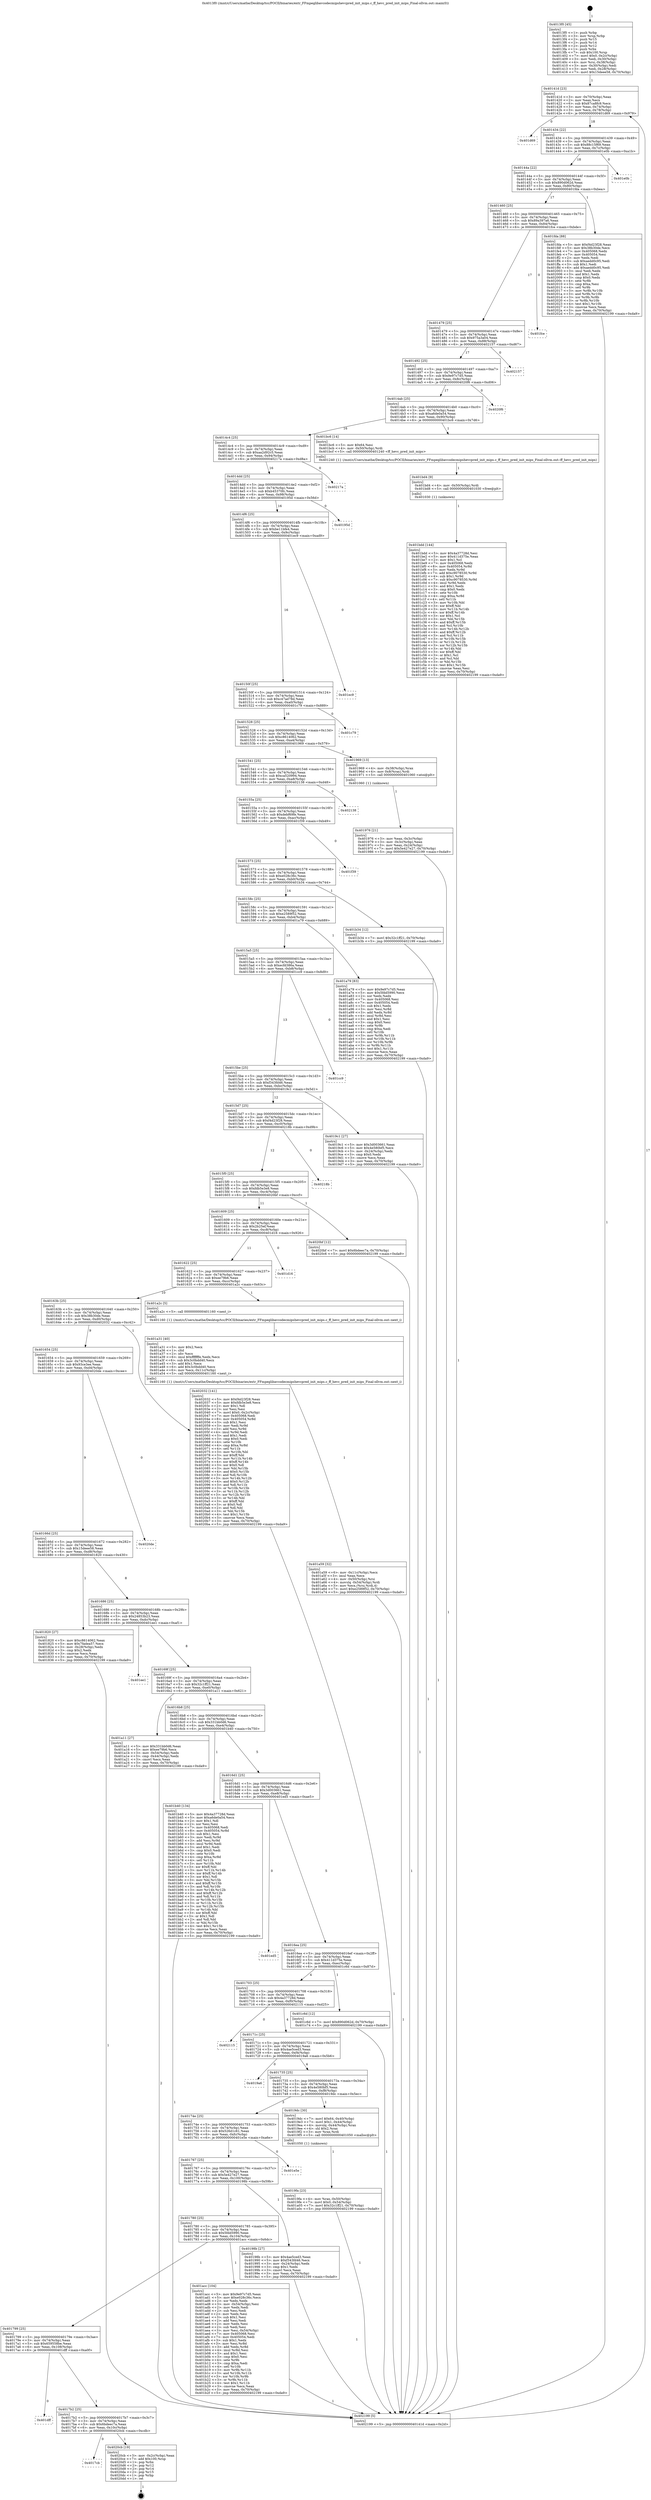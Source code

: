 digraph "0x4013f0" {
  label = "0x4013f0 (/mnt/c/Users/mathe/Desktop/tcc/POCII/binaries/extr_FFmpeglibavcodecmipshevcpred_init_mips.c_ff_hevc_pred_init_mips_Final-ollvm.out::main(0))"
  labelloc = "t"
  node[shape=record]

  Entry [label="",width=0.3,height=0.3,shape=circle,fillcolor=black,style=filled]
  "0x40141d" [label="{
     0x40141d [23]\l
     | [instrs]\l
     &nbsp;&nbsp;0x40141d \<+3\>: mov -0x70(%rbp),%eax\l
     &nbsp;&nbsp;0x401420 \<+2\>: mov %eax,%ecx\l
     &nbsp;&nbsp;0x401422 \<+6\>: sub $0x87ca8fc9,%ecx\l
     &nbsp;&nbsp;0x401428 \<+3\>: mov %eax,-0x74(%rbp)\l
     &nbsp;&nbsp;0x40142b \<+3\>: mov %ecx,-0x78(%rbp)\l
     &nbsp;&nbsp;0x40142e \<+6\>: je 0000000000401d69 \<main+0x979\>\l
  }"]
  "0x401d69" [label="{
     0x401d69\l
  }", style=dashed]
  "0x401434" [label="{
     0x401434 [22]\l
     | [instrs]\l
     &nbsp;&nbsp;0x401434 \<+5\>: jmp 0000000000401439 \<main+0x49\>\l
     &nbsp;&nbsp;0x401439 \<+3\>: mov -0x74(%rbp),%eax\l
     &nbsp;&nbsp;0x40143c \<+5\>: sub $0x88c15f69,%eax\l
     &nbsp;&nbsp;0x401441 \<+3\>: mov %eax,-0x7c(%rbp)\l
     &nbsp;&nbsp;0x401444 \<+6\>: je 0000000000401e0b \<main+0xa1b\>\l
  }"]
  Exit [label="",width=0.3,height=0.3,shape=circle,fillcolor=black,style=filled,peripheries=2]
  "0x401e0b" [label="{
     0x401e0b\l
  }", style=dashed]
  "0x40144a" [label="{
     0x40144a [22]\l
     | [instrs]\l
     &nbsp;&nbsp;0x40144a \<+5\>: jmp 000000000040144f \<main+0x5f\>\l
     &nbsp;&nbsp;0x40144f \<+3\>: mov -0x74(%rbp),%eax\l
     &nbsp;&nbsp;0x401452 \<+5\>: sub $0x890d062d,%eax\l
     &nbsp;&nbsp;0x401457 \<+3\>: mov %eax,-0x80(%rbp)\l
     &nbsp;&nbsp;0x40145a \<+6\>: je 0000000000401fda \<main+0xbea\>\l
  }"]
  "0x4017cb" [label="{
     0x4017cb\l
  }", style=dashed]
  "0x401fda" [label="{
     0x401fda [88]\l
     | [instrs]\l
     &nbsp;&nbsp;0x401fda \<+5\>: mov $0xf4d23f28,%eax\l
     &nbsp;&nbsp;0x401fdf \<+5\>: mov $0x38b30de,%ecx\l
     &nbsp;&nbsp;0x401fe4 \<+7\>: mov 0x405068,%edx\l
     &nbsp;&nbsp;0x401feb \<+7\>: mov 0x405054,%esi\l
     &nbsp;&nbsp;0x401ff2 \<+2\>: mov %edx,%edi\l
     &nbsp;&nbsp;0x401ff4 \<+6\>: sub $0xaedd0c95,%edi\l
     &nbsp;&nbsp;0x401ffa \<+3\>: sub $0x1,%edi\l
     &nbsp;&nbsp;0x401ffd \<+6\>: add $0xaedd0c95,%edi\l
     &nbsp;&nbsp;0x402003 \<+3\>: imul %edi,%edx\l
     &nbsp;&nbsp;0x402006 \<+3\>: and $0x1,%edx\l
     &nbsp;&nbsp;0x402009 \<+3\>: cmp $0x0,%edx\l
     &nbsp;&nbsp;0x40200c \<+4\>: sete %r8b\l
     &nbsp;&nbsp;0x402010 \<+3\>: cmp $0xa,%esi\l
     &nbsp;&nbsp;0x402013 \<+4\>: setl %r9b\l
     &nbsp;&nbsp;0x402017 \<+3\>: mov %r8b,%r10b\l
     &nbsp;&nbsp;0x40201a \<+3\>: and %r9b,%r10b\l
     &nbsp;&nbsp;0x40201d \<+3\>: xor %r9b,%r8b\l
     &nbsp;&nbsp;0x402020 \<+3\>: or %r8b,%r10b\l
     &nbsp;&nbsp;0x402023 \<+4\>: test $0x1,%r10b\l
     &nbsp;&nbsp;0x402027 \<+3\>: cmovne %ecx,%eax\l
     &nbsp;&nbsp;0x40202a \<+3\>: mov %eax,-0x70(%rbp)\l
     &nbsp;&nbsp;0x40202d \<+5\>: jmp 0000000000402199 \<main+0xda9\>\l
  }"]
  "0x401460" [label="{
     0x401460 [25]\l
     | [instrs]\l
     &nbsp;&nbsp;0x401460 \<+5\>: jmp 0000000000401465 \<main+0x75\>\l
     &nbsp;&nbsp;0x401465 \<+3\>: mov -0x74(%rbp),%eax\l
     &nbsp;&nbsp;0x401468 \<+5\>: sub $0x89a397a6,%eax\l
     &nbsp;&nbsp;0x40146d \<+6\>: mov %eax,-0x84(%rbp)\l
     &nbsp;&nbsp;0x401473 \<+6\>: je 0000000000401fce \<main+0xbde\>\l
  }"]
  "0x4020cb" [label="{
     0x4020cb [19]\l
     | [instrs]\l
     &nbsp;&nbsp;0x4020cb \<+3\>: mov -0x2c(%rbp),%eax\l
     &nbsp;&nbsp;0x4020ce \<+7\>: add $0x100,%rsp\l
     &nbsp;&nbsp;0x4020d5 \<+1\>: pop %rbx\l
     &nbsp;&nbsp;0x4020d6 \<+2\>: pop %r12\l
     &nbsp;&nbsp;0x4020d8 \<+2\>: pop %r14\l
     &nbsp;&nbsp;0x4020da \<+2\>: pop %r15\l
     &nbsp;&nbsp;0x4020dc \<+1\>: pop %rbp\l
     &nbsp;&nbsp;0x4020dd \<+1\>: ret\l
  }"]
  "0x401fce" [label="{
     0x401fce\l
  }", style=dashed]
  "0x401479" [label="{
     0x401479 [25]\l
     | [instrs]\l
     &nbsp;&nbsp;0x401479 \<+5\>: jmp 000000000040147e \<main+0x8e\>\l
     &nbsp;&nbsp;0x40147e \<+3\>: mov -0x74(%rbp),%eax\l
     &nbsp;&nbsp;0x401481 \<+5\>: sub $0x975a3a04,%eax\l
     &nbsp;&nbsp;0x401486 \<+6\>: mov %eax,-0x88(%rbp)\l
     &nbsp;&nbsp;0x40148c \<+6\>: je 0000000000402157 \<main+0xd67\>\l
  }"]
  "0x4017b2" [label="{
     0x4017b2 [25]\l
     | [instrs]\l
     &nbsp;&nbsp;0x4017b2 \<+5\>: jmp 00000000004017b7 \<main+0x3c7\>\l
     &nbsp;&nbsp;0x4017b7 \<+3\>: mov -0x74(%rbp),%eax\l
     &nbsp;&nbsp;0x4017ba \<+5\>: sub $0x6bdeec7a,%eax\l
     &nbsp;&nbsp;0x4017bf \<+6\>: mov %eax,-0x10c(%rbp)\l
     &nbsp;&nbsp;0x4017c5 \<+6\>: je 00000000004020cb \<main+0xcdb\>\l
  }"]
  "0x402157" [label="{
     0x402157\l
  }", style=dashed]
  "0x401492" [label="{
     0x401492 [25]\l
     | [instrs]\l
     &nbsp;&nbsp;0x401492 \<+5\>: jmp 0000000000401497 \<main+0xa7\>\l
     &nbsp;&nbsp;0x401497 \<+3\>: mov -0x74(%rbp),%eax\l
     &nbsp;&nbsp;0x40149a \<+5\>: sub $0x9e97c7d5,%eax\l
     &nbsp;&nbsp;0x40149f \<+6\>: mov %eax,-0x8c(%rbp)\l
     &nbsp;&nbsp;0x4014a5 \<+6\>: je 00000000004020f6 \<main+0xd06\>\l
  }"]
  "0x401dff" [label="{
     0x401dff\l
  }", style=dashed]
  "0x4020f6" [label="{
     0x4020f6\l
  }", style=dashed]
  "0x4014ab" [label="{
     0x4014ab [25]\l
     | [instrs]\l
     &nbsp;&nbsp;0x4014ab \<+5\>: jmp 00000000004014b0 \<main+0xc0\>\l
     &nbsp;&nbsp;0x4014b0 \<+3\>: mov -0x74(%rbp),%eax\l
     &nbsp;&nbsp;0x4014b3 \<+5\>: sub $0xa6de0a54,%eax\l
     &nbsp;&nbsp;0x4014b8 \<+6\>: mov %eax,-0x90(%rbp)\l
     &nbsp;&nbsp;0x4014be \<+6\>: je 0000000000401bc6 \<main+0x7d6\>\l
  }"]
  "0x401bdd" [label="{
     0x401bdd [144]\l
     | [instrs]\l
     &nbsp;&nbsp;0x401bdd \<+5\>: mov $0x4a37728d,%esi\l
     &nbsp;&nbsp;0x401be2 \<+5\>: mov $0x411d375e,%eax\l
     &nbsp;&nbsp;0x401be7 \<+2\>: mov $0x1,%cl\l
     &nbsp;&nbsp;0x401be9 \<+7\>: mov 0x405068,%edx\l
     &nbsp;&nbsp;0x401bf0 \<+8\>: mov 0x405054,%r8d\l
     &nbsp;&nbsp;0x401bf8 \<+3\>: mov %edx,%r9d\l
     &nbsp;&nbsp;0x401bfb \<+7\>: add $0xc9078530,%r9d\l
     &nbsp;&nbsp;0x401c02 \<+4\>: sub $0x1,%r9d\l
     &nbsp;&nbsp;0x401c06 \<+7\>: sub $0xc9078530,%r9d\l
     &nbsp;&nbsp;0x401c0d \<+4\>: imul %r9d,%edx\l
     &nbsp;&nbsp;0x401c11 \<+3\>: and $0x1,%edx\l
     &nbsp;&nbsp;0x401c14 \<+3\>: cmp $0x0,%edx\l
     &nbsp;&nbsp;0x401c17 \<+4\>: sete %r10b\l
     &nbsp;&nbsp;0x401c1b \<+4\>: cmp $0xa,%r8d\l
     &nbsp;&nbsp;0x401c1f \<+4\>: setl %r11b\l
     &nbsp;&nbsp;0x401c23 \<+3\>: mov %r10b,%bl\l
     &nbsp;&nbsp;0x401c26 \<+3\>: xor $0xff,%bl\l
     &nbsp;&nbsp;0x401c29 \<+3\>: mov %r11b,%r14b\l
     &nbsp;&nbsp;0x401c2c \<+4\>: xor $0xff,%r14b\l
     &nbsp;&nbsp;0x401c30 \<+3\>: xor $0x1,%cl\l
     &nbsp;&nbsp;0x401c33 \<+3\>: mov %bl,%r15b\l
     &nbsp;&nbsp;0x401c36 \<+4\>: and $0xff,%r15b\l
     &nbsp;&nbsp;0x401c3a \<+3\>: and %cl,%r10b\l
     &nbsp;&nbsp;0x401c3d \<+3\>: mov %r14b,%r12b\l
     &nbsp;&nbsp;0x401c40 \<+4\>: and $0xff,%r12b\l
     &nbsp;&nbsp;0x401c44 \<+3\>: and %cl,%r11b\l
     &nbsp;&nbsp;0x401c47 \<+3\>: or %r10b,%r15b\l
     &nbsp;&nbsp;0x401c4a \<+3\>: or %r11b,%r12b\l
     &nbsp;&nbsp;0x401c4d \<+3\>: xor %r12b,%r15b\l
     &nbsp;&nbsp;0x401c50 \<+3\>: or %r14b,%bl\l
     &nbsp;&nbsp;0x401c53 \<+3\>: xor $0xff,%bl\l
     &nbsp;&nbsp;0x401c56 \<+3\>: or $0x1,%cl\l
     &nbsp;&nbsp;0x401c59 \<+2\>: and %cl,%bl\l
     &nbsp;&nbsp;0x401c5b \<+3\>: or %bl,%r15b\l
     &nbsp;&nbsp;0x401c5e \<+4\>: test $0x1,%r15b\l
     &nbsp;&nbsp;0x401c62 \<+3\>: cmovne %eax,%esi\l
     &nbsp;&nbsp;0x401c65 \<+3\>: mov %esi,-0x70(%rbp)\l
     &nbsp;&nbsp;0x401c68 \<+5\>: jmp 0000000000402199 \<main+0xda9\>\l
  }"]
  "0x401bc6" [label="{
     0x401bc6 [14]\l
     | [instrs]\l
     &nbsp;&nbsp;0x401bc6 \<+5\>: mov $0x64,%esi\l
     &nbsp;&nbsp;0x401bcb \<+4\>: mov -0x50(%rbp),%rdi\l
     &nbsp;&nbsp;0x401bcf \<+5\>: call 0000000000401240 \<ff_hevc_pred_init_mips\>\l
     | [calls]\l
     &nbsp;&nbsp;0x401240 \{1\} (/mnt/c/Users/mathe/Desktop/tcc/POCII/binaries/extr_FFmpeglibavcodecmipshevcpred_init_mips.c_ff_hevc_pred_init_mips_Final-ollvm.out::ff_hevc_pred_init_mips)\l
  }"]
  "0x4014c4" [label="{
     0x4014c4 [25]\l
     | [instrs]\l
     &nbsp;&nbsp;0x4014c4 \<+5\>: jmp 00000000004014c9 \<main+0xd9\>\l
     &nbsp;&nbsp;0x4014c9 \<+3\>: mov -0x74(%rbp),%eax\l
     &nbsp;&nbsp;0x4014cc \<+5\>: sub $0xaa2d92c5,%eax\l
     &nbsp;&nbsp;0x4014d1 \<+6\>: mov %eax,-0x94(%rbp)\l
     &nbsp;&nbsp;0x4014d7 \<+6\>: je 000000000040217a \<main+0xd8a\>\l
  }"]
  "0x401bd4" [label="{
     0x401bd4 [9]\l
     | [instrs]\l
     &nbsp;&nbsp;0x401bd4 \<+4\>: mov -0x50(%rbp),%rdi\l
     &nbsp;&nbsp;0x401bd8 \<+5\>: call 0000000000401030 \<free@plt\>\l
     | [calls]\l
     &nbsp;&nbsp;0x401030 \{1\} (unknown)\l
  }"]
  "0x40217a" [label="{
     0x40217a\l
  }", style=dashed]
  "0x4014dd" [label="{
     0x4014dd [25]\l
     | [instrs]\l
     &nbsp;&nbsp;0x4014dd \<+5\>: jmp 00000000004014e2 \<main+0xf2\>\l
     &nbsp;&nbsp;0x4014e2 \<+3\>: mov -0x74(%rbp),%eax\l
     &nbsp;&nbsp;0x4014e5 \<+5\>: sub $0xb45370fc,%eax\l
     &nbsp;&nbsp;0x4014ea \<+6\>: mov %eax,-0x98(%rbp)\l
     &nbsp;&nbsp;0x4014f0 \<+6\>: je 000000000040195d \<main+0x56d\>\l
  }"]
  "0x401799" [label="{
     0x401799 [25]\l
     | [instrs]\l
     &nbsp;&nbsp;0x401799 \<+5\>: jmp 000000000040179e \<main+0x3ae\>\l
     &nbsp;&nbsp;0x40179e \<+3\>: mov -0x74(%rbp),%eax\l
     &nbsp;&nbsp;0x4017a1 \<+5\>: sub $0x659558be,%eax\l
     &nbsp;&nbsp;0x4017a6 \<+6\>: mov %eax,-0x108(%rbp)\l
     &nbsp;&nbsp;0x4017ac \<+6\>: je 0000000000401dff \<main+0xa0f\>\l
  }"]
  "0x40195d" [label="{
     0x40195d\l
  }", style=dashed]
  "0x4014f6" [label="{
     0x4014f6 [25]\l
     | [instrs]\l
     &nbsp;&nbsp;0x4014f6 \<+5\>: jmp 00000000004014fb \<main+0x10b\>\l
     &nbsp;&nbsp;0x4014fb \<+3\>: mov -0x74(%rbp),%eax\l
     &nbsp;&nbsp;0x4014fe \<+5\>: sub $0xbe11bfe4,%eax\l
     &nbsp;&nbsp;0x401503 \<+6\>: mov %eax,-0x9c(%rbp)\l
     &nbsp;&nbsp;0x401509 \<+6\>: je 0000000000401ec9 \<main+0xad9\>\l
  }"]
  "0x401acc" [label="{
     0x401acc [104]\l
     | [instrs]\l
     &nbsp;&nbsp;0x401acc \<+5\>: mov $0x9e97c7d5,%eax\l
     &nbsp;&nbsp;0x401ad1 \<+5\>: mov $0xe028c36c,%ecx\l
     &nbsp;&nbsp;0x401ad6 \<+2\>: xor %edx,%edx\l
     &nbsp;&nbsp;0x401ad8 \<+3\>: mov -0x54(%rbp),%esi\l
     &nbsp;&nbsp;0x401adb \<+2\>: mov %edx,%edi\l
     &nbsp;&nbsp;0x401add \<+2\>: sub %esi,%edi\l
     &nbsp;&nbsp;0x401adf \<+2\>: mov %edx,%esi\l
     &nbsp;&nbsp;0x401ae1 \<+3\>: sub $0x1,%esi\l
     &nbsp;&nbsp;0x401ae4 \<+2\>: add %esi,%edi\l
     &nbsp;&nbsp;0x401ae6 \<+2\>: mov %edx,%esi\l
     &nbsp;&nbsp;0x401ae8 \<+2\>: sub %edi,%esi\l
     &nbsp;&nbsp;0x401aea \<+3\>: mov %esi,-0x54(%rbp)\l
     &nbsp;&nbsp;0x401aed \<+7\>: mov 0x405068,%esi\l
     &nbsp;&nbsp;0x401af4 \<+7\>: mov 0x405054,%edi\l
     &nbsp;&nbsp;0x401afb \<+3\>: sub $0x1,%edx\l
     &nbsp;&nbsp;0x401afe \<+3\>: mov %esi,%r8d\l
     &nbsp;&nbsp;0x401b01 \<+3\>: add %edx,%r8d\l
     &nbsp;&nbsp;0x401b04 \<+4\>: imul %r8d,%esi\l
     &nbsp;&nbsp;0x401b08 \<+3\>: and $0x1,%esi\l
     &nbsp;&nbsp;0x401b0b \<+3\>: cmp $0x0,%esi\l
     &nbsp;&nbsp;0x401b0e \<+4\>: sete %r9b\l
     &nbsp;&nbsp;0x401b12 \<+3\>: cmp $0xa,%edi\l
     &nbsp;&nbsp;0x401b15 \<+4\>: setl %r10b\l
     &nbsp;&nbsp;0x401b19 \<+3\>: mov %r9b,%r11b\l
     &nbsp;&nbsp;0x401b1c \<+3\>: and %r10b,%r11b\l
     &nbsp;&nbsp;0x401b1f \<+3\>: xor %r10b,%r9b\l
     &nbsp;&nbsp;0x401b22 \<+3\>: or %r9b,%r11b\l
     &nbsp;&nbsp;0x401b25 \<+4\>: test $0x1,%r11b\l
     &nbsp;&nbsp;0x401b29 \<+3\>: cmovne %ecx,%eax\l
     &nbsp;&nbsp;0x401b2c \<+3\>: mov %eax,-0x70(%rbp)\l
     &nbsp;&nbsp;0x401b2f \<+5\>: jmp 0000000000402199 \<main+0xda9\>\l
  }"]
  "0x401ec9" [label="{
     0x401ec9\l
  }", style=dashed]
  "0x40150f" [label="{
     0x40150f [25]\l
     | [instrs]\l
     &nbsp;&nbsp;0x40150f \<+5\>: jmp 0000000000401514 \<main+0x124\>\l
     &nbsp;&nbsp;0x401514 \<+3\>: mov -0x74(%rbp),%eax\l
     &nbsp;&nbsp;0x401517 \<+5\>: sub $0xc47ad78d,%eax\l
     &nbsp;&nbsp;0x40151c \<+6\>: mov %eax,-0xa0(%rbp)\l
     &nbsp;&nbsp;0x401522 \<+6\>: je 0000000000401c79 \<main+0x889\>\l
  }"]
  "0x401a59" [label="{
     0x401a59 [32]\l
     | [instrs]\l
     &nbsp;&nbsp;0x401a59 \<+6\>: mov -0x11c(%rbp),%ecx\l
     &nbsp;&nbsp;0x401a5f \<+3\>: imul %eax,%ecx\l
     &nbsp;&nbsp;0x401a62 \<+4\>: mov -0x50(%rbp),%rsi\l
     &nbsp;&nbsp;0x401a66 \<+4\>: movslq -0x54(%rbp),%rdi\l
     &nbsp;&nbsp;0x401a6a \<+3\>: mov %ecx,(%rsi,%rdi,4)\l
     &nbsp;&nbsp;0x401a6d \<+7\>: movl $0xe2589f52,-0x70(%rbp)\l
     &nbsp;&nbsp;0x401a74 \<+5\>: jmp 0000000000402199 \<main+0xda9\>\l
  }"]
  "0x401c79" [label="{
     0x401c79\l
  }", style=dashed]
  "0x401528" [label="{
     0x401528 [25]\l
     | [instrs]\l
     &nbsp;&nbsp;0x401528 \<+5\>: jmp 000000000040152d \<main+0x13d\>\l
     &nbsp;&nbsp;0x40152d \<+3\>: mov -0x74(%rbp),%eax\l
     &nbsp;&nbsp;0x401530 \<+5\>: sub $0xc8614062,%eax\l
     &nbsp;&nbsp;0x401535 \<+6\>: mov %eax,-0xa4(%rbp)\l
     &nbsp;&nbsp;0x40153b \<+6\>: je 0000000000401969 \<main+0x579\>\l
  }"]
  "0x401a31" [label="{
     0x401a31 [40]\l
     | [instrs]\l
     &nbsp;&nbsp;0x401a31 \<+5\>: mov $0x2,%ecx\l
     &nbsp;&nbsp;0x401a36 \<+1\>: cltd\l
     &nbsp;&nbsp;0x401a37 \<+2\>: idiv %ecx\l
     &nbsp;&nbsp;0x401a39 \<+6\>: imul $0xfffffffe,%edx,%ecx\l
     &nbsp;&nbsp;0x401a3f \<+6\>: sub $0x3c0bdd40,%ecx\l
     &nbsp;&nbsp;0x401a45 \<+3\>: add $0x1,%ecx\l
     &nbsp;&nbsp;0x401a48 \<+6\>: add $0x3c0bdd40,%ecx\l
     &nbsp;&nbsp;0x401a4e \<+6\>: mov %ecx,-0x11c(%rbp)\l
     &nbsp;&nbsp;0x401a54 \<+5\>: call 0000000000401160 \<next_i\>\l
     | [calls]\l
     &nbsp;&nbsp;0x401160 \{1\} (/mnt/c/Users/mathe/Desktop/tcc/POCII/binaries/extr_FFmpeglibavcodecmipshevcpred_init_mips.c_ff_hevc_pred_init_mips_Final-ollvm.out::next_i)\l
  }"]
  "0x401969" [label="{
     0x401969 [13]\l
     | [instrs]\l
     &nbsp;&nbsp;0x401969 \<+4\>: mov -0x38(%rbp),%rax\l
     &nbsp;&nbsp;0x40196d \<+4\>: mov 0x8(%rax),%rdi\l
     &nbsp;&nbsp;0x401971 \<+5\>: call 0000000000401060 \<atoi@plt\>\l
     | [calls]\l
     &nbsp;&nbsp;0x401060 \{1\} (unknown)\l
  }"]
  "0x401541" [label="{
     0x401541 [25]\l
     | [instrs]\l
     &nbsp;&nbsp;0x401541 \<+5\>: jmp 0000000000401546 \<main+0x156\>\l
     &nbsp;&nbsp;0x401546 \<+3\>: mov -0x74(%rbp),%eax\l
     &nbsp;&nbsp;0x401549 \<+5\>: sub $0xca520994,%eax\l
     &nbsp;&nbsp;0x40154e \<+6\>: mov %eax,-0xa8(%rbp)\l
     &nbsp;&nbsp;0x401554 \<+6\>: je 0000000000402138 \<main+0xd48\>\l
  }"]
  "0x4019fa" [label="{
     0x4019fa [23]\l
     | [instrs]\l
     &nbsp;&nbsp;0x4019fa \<+4\>: mov %rax,-0x50(%rbp)\l
     &nbsp;&nbsp;0x4019fe \<+7\>: movl $0x0,-0x54(%rbp)\l
     &nbsp;&nbsp;0x401a05 \<+7\>: movl $0x32c1ff21,-0x70(%rbp)\l
     &nbsp;&nbsp;0x401a0c \<+5\>: jmp 0000000000402199 \<main+0xda9\>\l
  }"]
  "0x402138" [label="{
     0x402138\l
  }", style=dashed]
  "0x40155a" [label="{
     0x40155a [25]\l
     | [instrs]\l
     &nbsp;&nbsp;0x40155a \<+5\>: jmp 000000000040155f \<main+0x16f\>\l
     &nbsp;&nbsp;0x40155f \<+3\>: mov -0x74(%rbp),%eax\l
     &nbsp;&nbsp;0x401562 \<+5\>: sub $0xdebf69fe,%eax\l
     &nbsp;&nbsp;0x401567 \<+6\>: mov %eax,-0xac(%rbp)\l
     &nbsp;&nbsp;0x40156d \<+6\>: je 0000000000401f39 \<main+0xb49\>\l
  }"]
  "0x401780" [label="{
     0x401780 [25]\l
     | [instrs]\l
     &nbsp;&nbsp;0x401780 \<+5\>: jmp 0000000000401785 \<main+0x395\>\l
     &nbsp;&nbsp;0x401785 \<+3\>: mov -0x74(%rbp),%eax\l
     &nbsp;&nbsp;0x401788 \<+5\>: sub $0x5fdd5990,%eax\l
     &nbsp;&nbsp;0x40178d \<+6\>: mov %eax,-0x104(%rbp)\l
     &nbsp;&nbsp;0x401793 \<+6\>: je 0000000000401acc \<main+0x6dc\>\l
  }"]
  "0x401f39" [label="{
     0x401f39\l
  }", style=dashed]
  "0x401573" [label="{
     0x401573 [25]\l
     | [instrs]\l
     &nbsp;&nbsp;0x401573 \<+5\>: jmp 0000000000401578 \<main+0x188\>\l
     &nbsp;&nbsp;0x401578 \<+3\>: mov -0x74(%rbp),%eax\l
     &nbsp;&nbsp;0x40157b \<+5\>: sub $0xe028c36c,%eax\l
     &nbsp;&nbsp;0x401580 \<+6\>: mov %eax,-0xb0(%rbp)\l
     &nbsp;&nbsp;0x401586 \<+6\>: je 0000000000401b34 \<main+0x744\>\l
  }"]
  "0x40198b" [label="{
     0x40198b [27]\l
     | [instrs]\l
     &nbsp;&nbsp;0x40198b \<+5\>: mov $0x4ae5ced3,%eax\l
     &nbsp;&nbsp;0x401990 \<+5\>: mov $0xf343fd46,%ecx\l
     &nbsp;&nbsp;0x401995 \<+3\>: mov -0x24(%rbp),%edx\l
     &nbsp;&nbsp;0x401998 \<+3\>: cmp $0x1,%edx\l
     &nbsp;&nbsp;0x40199b \<+3\>: cmovl %ecx,%eax\l
     &nbsp;&nbsp;0x40199e \<+3\>: mov %eax,-0x70(%rbp)\l
     &nbsp;&nbsp;0x4019a1 \<+5\>: jmp 0000000000402199 \<main+0xda9\>\l
  }"]
  "0x401b34" [label="{
     0x401b34 [12]\l
     | [instrs]\l
     &nbsp;&nbsp;0x401b34 \<+7\>: movl $0x32c1ff21,-0x70(%rbp)\l
     &nbsp;&nbsp;0x401b3b \<+5\>: jmp 0000000000402199 \<main+0xda9\>\l
  }"]
  "0x40158c" [label="{
     0x40158c [25]\l
     | [instrs]\l
     &nbsp;&nbsp;0x40158c \<+5\>: jmp 0000000000401591 \<main+0x1a1\>\l
     &nbsp;&nbsp;0x401591 \<+3\>: mov -0x74(%rbp),%eax\l
     &nbsp;&nbsp;0x401594 \<+5\>: sub $0xe2589f52,%eax\l
     &nbsp;&nbsp;0x401599 \<+6\>: mov %eax,-0xb4(%rbp)\l
     &nbsp;&nbsp;0x40159f \<+6\>: je 0000000000401a79 \<main+0x689\>\l
  }"]
  "0x401767" [label="{
     0x401767 [25]\l
     | [instrs]\l
     &nbsp;&nbsp;0x401767 \<+5\>: jmp 000000000040176c \<main+0x37c\>\l
     &nbsp;&nbsp;0x40176c \<+3\>: mov -0x74(%rbp),%eax\l
     &nbsp;&nbsp;0x40176f \<+5\>: sub $0x5e427e27,%eax\l
     &nbsp;&nbsp;0x401774 \<+6\>: mov %eax,-0x100(%rbp)\l
     &nbsp;&nbsp;0x40177a \<+6\>: je 000000000040198b \<main+0x59b\>\l
  }"]
  "0x401a79" [label="{
     0x401a79 [83]\l
     | [instrs]\l
     &nbsp;&nbsp;0x401a79 \<+5\>: mov $0x9e97c7d5,%eax\l
     &nbsp;&nbsp;0x401a7e \<+5\>: mov $0x5fdd5990,%ecx\l
     &nbsp;&nbsp;0x401a83 \<+2\>: xor %edx,%edx\l
     &nbsp;&nbsp;0x401a85 \<+7\>: mov 0x405068,%esi\l
     &nbsp;&nbsp;0x401a8c \<+7\>: mov 0x405054,%edi\l
     &nbsp;&nbsp;0x401a93 \<+3\>: sub $0x1,%edx\l
     &nbsp;&nbsp;0x401a96 \<+3\>: mov %esi,%r8d\l
     &nbsp;&nbsp;0x401a99 \<+3\>: add %edx,%r8d\l
     &nbsp;&nbsp;0x401a9c \<+4\>: imul %r8d,%esi\l
     &nbsp;&nbsp;0x401aa0 \<+3\>: and $0x1,%esi\l
     &nbsp;&nbsp;0x401aa3 \<+3\>: cmp $0x0,%esi\l
     &nbsp;&nbsp;0x401aa6 \<+4\>: sete %r9b\l
     &nbsp;&nbsp;0x401aaa \<+3\>: cmp $0xa,%edi\l
     &nbsp;&nbsp;0x401aad \<+4\>: setl %r10b\l
     &nbsp;&nbsp;0x401ab1 \<+3\>: mov %r9b,%r11b\l
     &nbsp;&nbsp;0x401ab4 \<+3\>: and %r10b,%r11b\l
     &nbsp;&nbsp;0x401ab7 \<+3\>: xor %r10b,%r9b\l
     &nbsp;&nbsp;0x401aba \<+3\>: or %r9b,%r11b\l
     &nbsp;&nbsp;0x401abd \<+4\>: test $0x1,%r11b\l
     &nbsp;&nbsp;0x401ac1 \<+3\>: cmovne %ecx,%eax\l
     &nbsp;&nbsp;0x401ac4 \<+3\>: mov %eax,-0x70(%rbp)\l
     &nbsp;&nbsp;0x401ac7 \<+5\>: jmp 0000000000402199 \<main+0xda9\>\l
  }"]
  "0x4015a5" [label="{
     0x4015a5 [25]\l
     | [instrs]\l
     &nbsp;&nbsp;0x4015a5 \<+5\>: jmp 00000000004015aa \<main+0x1ba\>\l
     &nbsp;&nbsp;0x4015aa \<+3\>: mov -0x74(%rbp),%eax\l
     &nbsp;&nbsp;0x4015ad \<+5\>: sub $0xecfd386a,%eax\l
     &nbsp;&nbsp;0x4015b2 \<+6\>: mov %eax,-0xb8(%rbp)\l
     &nbsp;&nbsp;0x4015b8 \<+6\>: je 0000000000401cc9 \<main+0x8d9\>\l
  }"]
  "0x401e5e" [label="{
     0x401e5e\l
  }", style=dashed]
  "0x401cc9" [label="{
     0x401cc9\l
  }", style=dashed]
  "0x4015be" [label="{
     0x4015be [25]\l
     | [instrs]\l
     &nbsp;&nbsp;0x4015be \<+5\>: jmp 00000000004015c3 \<main+0x1d3\>\l
     &nbsp;&nbsp;0x4015c3 \<+3\>: mov -0x74(%rbp),%eax\l
     &nbsp;&nbsp;0x4015c6 \<+5\>: sub $0xf343fd46,%eax\l
     &nbsp;&nbsp;0x4015cb \<+6\>: mov %eax,-0xbc(%rbp)\l
     &nbsp;&nbsp;0x4015d1 \<+6\>: je 00000000004019c1 \<main+0x5d1\>\l
  }"]
  "0x40174e" [label="{
     0x40174e [25]\l
     | [instrs]\l
     &nbsp;&nbsp;0x40174e \<+5\>: jmp 0000000000401753 \<main+0x363\>\l
     &nbsp;&nbsp;0x401753 \<+3\>: mov -0x74(%rbp),%eax\l
     &nbsp;&nbsp;0x401756 \<+5\>: sub $0x526d1c61,%eax\l
     &nbsp;&nbsp;0x40175b \<+6\>: mov %eax,-0xfc(%rbp)\l
     &nbsp;&nbsp;0x401761 \<+6\>: je 0000000000401e5e \<main+0xa6e\>\l
  }"]
  "0x4019c1" [label="{
     0x4019c1 [27]\l
     | [instrs]\l
     &nbsp;&nbsp;0x4019c1 \<+5\>: mov $0x3d003661,%eax\l
     &nbsp;&nbsp;0x4019c6 \<+5\>: mov $0x4e580bf5,%ecx\l
     &nbsp;&nbsp;0x4019cb \<+3\>: mov -0x24(%rbp),%edx\l
     &nbsp;&nbsp;0x4019ce \<+3\>: cmp $0x0,%edx\l
     &nbsp;&nbsp;0x4019d1 \<+3\>: cmove %ecx,%eax\l
     &nbsp;&nbsp;0x4019d4 \<+3\>: mov %eax,-0x70(%rbp)\l
     &nbsp;&nbsp;0x4019d7 \<+5\>: jmp 0000000000402199 \<main+0xda9\>\l
  }"]
  "0x4015d7" [label="{
     0x4015d7 [25]\l
     | [instrs]\l
     &nbsp;&nbsp;0x4015d7 \<+5\>: jmp 00000000004015dc \<main+0x1ec\>\l
     &nbsp;&nbsp;0x4015dc \<+3\>: mov -0x74(%rbp),%eax\l
     &nbsp;&nbsp;0x4015df \<+5\>: sub $0xf4d23f28,%eax\l
     &nbsp;&nbsp;0x4015e4 \<+6\>: mov %eax,-0xc0(%rbp)\l
     &nbsp;&nbsp;0x4015ea \<+6\>: je 000000000040218b \<main+0xd9b\>\l
  }"]
  "0x4019dc" [label="{
     0x4019dc [30]\l
     | [instrs]\l
     &nbsp;&nbsp;0x4019dc \<+7\>: movl $0x64,-0x40(%rbp)\l
     &nbsp;&nbsp;0x4019e3 \<+7\>: movl $0x1,-0x44(%rbp)\l
     &nbsp;&nbsp;0x4019ea \<+4\>: movslq -0x44(%rbp),%rax\l
     &nbsp;&nbsp;0x4019ee \<+4\>: shl $0x2,%rax\l
     &nbsp;&nbsp;0x4019f2 \<+3\>: mov %rax,%rdi\l
     &nbsp;&nbsp;0x4019f5 \<+5\>: call 0000000000401050 \<malloc@plt\>\l
     | [calls]\l
     &nbsp;&nbsp;0x401050 \{1\} (unknown)\l
  }"]
  "0x40218b" [label="{
     0x40218b\l
  }", style=dashed]
  "0x4015f0" [label="{
     0x4015f0 [25]\l
     | [instrs]\l
     &nbsp;&nbsp;0x4015f0 \<+5\>: jmp 00000000004015f5 \<main+0x205\>\l
     &nbsp;&nbsp;0x4015f5 \<+3\>: mov -0x74(%rbp),%eax\l
     &nbsp;&nbsp;0x4015f8 \<+5\>: sub $0xfdb5e3e8,%eax\l
     &nbsp;&nbsp;0x4015fd \<+6\>: mov %eax,-0xc4(%rbp)\l
     &nbsp;&nbsp;0x401603 \<+6\>: je 00000000004020bf \<main+0xccf\>\l
  }"]
  "0x401735" [label="{
     0x401735 [25]\l
     | [instrs]\l
     &nbsp;&nbsp;0x401735 \<+5\>: jmp 000000000040173a \<main+0x34a\>\l
     &nbsp;&nbsp;0x40173a \<+3\>: mov -0x74(%rbp),%eax\l
     &nbsp;&nbsp;0x40173d \<+5\>: sub $0x4e580bf5,%eax\l
     &nbsp;&nbsp;0x401742 \<+6\>: mov %eax,-0xf8(%rbp)\l
     &nbsp;&nbsp;0x401748 \<+6\>: je 00000000004019dc \<main+0x5ec\>\l
  }"]
  "0x4020bf" [label="{
     0x4020bf [12]\l
     | [instrs]\l
     &nbsp;&nbsp;0x4020bf \<+7\>: movl $0x6bdeec7a,-0x70(%rbp)\l
     &nbsp;&nbsp;0x4020c6 \<+5\>: jmp 0000000000402199 \<main+0xda9\>\l
  }"]
  "0x401609" [label="{
     0x401609 [25]\l
     | [instrs]\l
     &nbsp;&nbsp;0x401609 \<+5\>: jmp 000000000040160e \<main+0x21e\>\l
     &nbsp;&nbsp;0x40160e \<+3\>: mov -0x74(%rbp),%eax\l
     &nbsp;&nbsp;0x401611 \<+5\>: sub $0x2b25ef,%eax\l
     &nbsp;&nbsp;0x401616 \<+6\>: mov %eax,-0xc8(%rbp)\l
     &nbsp;&nbsp;0x40161c \<+6\>: je 0000000000401d16 \<main+0x926\>\l
  }"]
  "0x4019a6" [label="{
     0x4019a6\l
  }", style=dashed]
  "0x401d16" [label="{
     0x401d16\l
  }", style=dashed]
  "0x401622" [label="{
     0x401622 [25]\l
     | [instrs]\l
     &nbsp;&nbsp;0x401622 \<+5\>: jmp 0000000000401627 \<main+0x237\>\l
     &nbsp;&nbsp;0x401627 \<+3\>: mov -0x74(%rbp),%eax\l
     &nbsp;&nbsp;0x40162a \<+5\>: sub $0xee79b6,%eax\l
     &nbsp;&nbsp;0x40162f \<+6\>: mov %eax,-0xcc(%rbp)\l
     &nbsp;&nbsp;0x401635 \<+6\>: je 0000000000401a2c \<main+0x63c\>\l
  }"]
  "0x40171c" [label="{
     0x40171c [25]\l
     | [instrs]\l
     &nbsp;&nbsp;0x40171c \<+5\>: jmp 0000000000401721 \<main+0x331\>\l
     &nbsp;&nbsp;0x401721 \<+3\>: mov -0x74(%rbp),%eax\l
     &nbsp;&nbsp;0x401724 \<+5\>: sub $0x4ae5ced3,%eax\l
     &nbsp;&nbsp;0x401729 \<+6\>: mov %eax,-0xf4(%rbp)\l
     &nbsp;&nbsp;0x40172f \<+6\>: je 00000000004019a6 \<main+0x5b6\>\l
  }"]
  "0x401a2c" [label="{
     0x401a2c [5]\l
     | [instrs]\l
     &nbsp;&nbsp;0x401a2c \<+5\>: call 0000000000401160 \<next_i\>\l
     | [calls]\l
     &nbsp;&nbsp;0x401160 \{1\} (/mnt/c/Users/mathe/Desktop/tcc/POCII/binaries/extr_FFmpeglibavcodecmipshevcpred_init_mips.c_ff_hevc_pred_init_mips_Final-ollvm.out::next_i)\l
  }"]
  "0x40163b" [label="{
     0x40163b [25]\l
     | [instrs]\l
     &nbsp;&nbsp;0x40163b \<+5\>: jmp 0000000000401640 \<main+0x250\>\l
     &nbsp;&nbsp;0x401640 \<+3\>: mov -0x74(%rbp),%eax\l
     &nbsp;&nbsp;0x401643 \<+5\>: sub $0x38b30de,%eax\l
     &nbsp;&nbsp;0x401648 \<+6\>: mov %eax,-0xd0(%rbp)\l
     &nbsp;&nbsp;0x40164e \<+6\>: je 0000000000402032 \<main+0xc42\>\l
  }"]
  "0x402115" [label="{
     0x402115\l
  }", style=dashed]
  "0x402032" [label="{
     0x402032 [141]\l
     | [instrs]\l
     &nbsp;&nbsp;0x402032 \<+5\>: mov $0xf4d23f28,%eax\l
     &nbsp;&nbsp;0x402037 \<+5\>: mov $0xfdb5e3e8,%ecx\l
     &nbsp;&nbsp;0x40203c \<+2\>: mov $0x1,%dl\l
     &nbsp;&nbsp;0x40203e \<+2\>: xor %esi,%esi\l
     &nbsp;&nbsp;0x402040 \<+7\>: movl $0x0,-0x2c(%rbp)\l
     &nbsp;&nbsp;0x402047 \<+7\>: mov 0x405068,%edi\l
     &nbsp;&nbsp;0x40204e \<+8\>: mov 0x405054,%r8d\l
     &nbsp;&nbsp;0x402056 \<+3\>: sub $0x1,%esi\l
     &nbsp;&nbsp;0x402059 \<+3\>: mov %edi,%r9d\l
     &nbsp;&nbsp;0x40205c \<+3\>: add %esi,%r9d\l
     &nbsp;&nbsp;0x40205f \<+4\>: imul %r9d,%edi\l
     &nbsp;&nbsp;0x402063 \<+3\>: and $0x1,%edi\l
     &nbsp;&nbsp;0x402066 \<+3\>: cmp $0x0,%edi\l
     &nbsp;&nbsp;0x402069 \<+4\>: sete %r10b\l
     &nbsp;&nbsp;0x40206d \<+4\>: cmp $0xa,%r8d\l
     &nbsp;&nbsp;0x402071 \<+4\>: setl %r11b\l
     &nbsp;&nbsp;0x402075 \<+3\>: mov %r10b,%bl\l
     &nbsp;&nbsp;0x402078 \<+3\>: xor $0xff,%bl\l
     &nbsp;&nbsp;0x40207b \<+3\>: mov %r11b,%r14b\l
     &nbsp;&nbsp;0x40207e \<+4\>: xor $0xff,%r14b\l
     &nbsp;&nbsp;0x402082 \<+3\>: xor $0x0,%dl\l
     &nbsp;&nbsp;0x402085 \<+3\>: mov %bl,%r15b\l
     &nbsp;&nbsp;0x402088 \<+4\>: and $0x0,%r15b\l
     &nbsp;&nbsp;0x40208c \<+3\>: and %dl,%r10b\l
     &nbsp;&nbsp;0x40208f \<+3\>: mov %r14b,%r12b\l
     &nbsp;&nbsp;0x402092 \<+4\>: and $0x0,%r12b\l
     &nbsp;&nbsp;0x402096 \<+3\>: and %dl,%r11b\l
     &nbsp;&nbsp;0x402099 \<+3\>: or %r10b,%r15b\l
     &nbsp;&nbsp;0x40209c \<+3\>: or %r11b,%r12b\l
     &nbsp;&nbsp;0x40209f \<+3\>: xor %r12b,%r15b\l
     &nbsp;&nbsp;0x4020a2 \<+3\>: or %r14b,%bl\l
     &nbsp;&nbsp;0x4020a5 \<+3\>: xor $0xff,%bl\l
     &nbsp;&nbsp;0x4020a8 \<+3\>: or $0x0,%dl\l
     &nbsp;&nbsp;0x4020ab \<+2\>: and %dl,%bl\l
     &nbsp;&nbsp;0x4020ad \<+3\>: or %bl,%r15b\l
     &nbsp;&nbsp;0x4020b0 \<+4\>: test $0x1,%r15b\l
     &nbsp;&nbsp;0x4020b4 \<+3\>: cmovne %ecx,%eax\l
     &nbsp;&nbsp;0x4020b7 \<+3\>: mov %eax,-0x70(%rbp)\l
     &nbsp;&nbsp;0x4020ba \<+5\>: jmp 0000000000402199 \<main+0xda9\>\l
  }"]
  "0x401654" [label="{
     0x401654 [25]\l
     | [instrs]\l
     &nbsp;&nbsp;0x401654 \<+5\>: jmp 0000000000401659 \<main+0x269\>\l
     &nbsp;&nbsp;0x401659 \<+3\>: mov -0x74(%rbp),%eax\l
     &nbsp;&nbsp;0x40165c \<+5\>: sub $0x93ce3ee,%eax\l
     &nbsp;&nbsp;0x401661 \<+6\>: mov %eax,-0xd4(%rbp)\l
     &nbsp;&nbsp;0x401667 \<+6\>: je 00000000004020de \<main+0xcee\>\l
  }"]
  "0x401703" [label="{
     0x401703 [25]\l
     | [instrs]\l
     &nbsp;&nbsp;0x401703 \<+5\>: jmp 0000000000401708 \<main+0x318\>\l
     &nbsp;&nbsp;0x401708 \<+3\>: mov -0x74(%rbp),%eax\l
     &nbsp;&nbsp;0x40170b \<+5\>: sub $0x4a37728d,%eax\l
     &nbsp;&nbsp;0x401710 \<+6\>: mov %eax,-0xf0(%rbp)\l
     &nbsp;&nbsp;0x401716 \<+6\>: je 0000000000402115 \<main+0xd25\>\l
  }"]
  "0x4020de" [label="{
     0x4020de\l
  }", style=dashed]
  "0x40166d" [label="{
     0x40166d [25]\l
     | [instrs]\l
     &nbsp;&nbsp;0x40166d \<+5\>: jmp 0000000000401672 \<main+0x282\>\l
     &nbsp;&nbsp;0x401672 \<+3\>: mov -0x74(%rbp),%eax\l
     &nbsp;&nbsp;0x401675 \<+5\>: sub $0x15deee58,%eax\l
     &nbsp;&nbsp;0x40167a \<+6\>: mov %eax,-0xd8(%rbp)\l
     &nbsp;&nbsp;0x401680 \<+6\>: je 0000000000401820 \<main+0x430\>\l
  }"]
  "0x401c6d" [label="{
     0x401c6d [12]\l
     | [instrs]\l
     &nbsp;&nbsp;0x401c6d \<+7\>: movl $0x890d062d,-0x70(%rbp)\l
     &nbsp;&nbsp;0x401c74 \<+5\>: jmp 0000000000402199 \<main+0xda9\>\l
  }"]
  "0x401820" [label="{
     0x401820 [27]\l
     | [instrs]\l
     &nbsp;&nbsp;0x401820 \<+5\>: mov $0xc8614062,%eax\l
     &nbsp;&nbsp;0x401825 \<+5\>: mov $0x7fadea57,%ecx\l
     &nbsp;&nbsp;0x40182a \<+3\>: mov -0x28(%rbp),%edx\l
     &nbsp;&nbsp;0x40182d \<+3\>: cmp $0x2,%edx\l
     &nbsp;&nbsp;0x401830 \<+3\>: cmovne %ecx,%eax\l
     &nbsp;&nbsp;0x401833 \<+3\>: mov %eax,-0x70(%rbp)\l
     &nbsp;&nbsp;0x401836 \<+5\>: jmp 0000000000402199 \<main+0xda9\>\l
  }"]
  "0x401686" [label="{
     0x401686 [25]\l
     | [instrs]\l
     &nbsp;&nbsp;0x401686 \<+5\>: jmp 000000000040168b \<main+0x29b\>\l
     &nbsp;&nbsp;0x40168b \<+3\>: mov -0x74(%rbp),%eax\l
     &nbsp;&nbsp;0x40168e \<+5\>: sub $0x24853b23,%eax\l
     &nbsp;&nbsp;0x401693 \<+6\>: mov %eax,-0xdc(%rbp)\l
     &nbsp;&nbsp;0x401699 \<+6\>: je 0000000000401ee1 \<main+0xaf1\>\l
  }"]
  "0x402199" [label="{
     0x402199 [5]\l
     | [instrs]\l
     &nbsp;&nbsp;0x402199 \<+5\>: jmp 000000000040141d \<main+0x2d\>\l
  }"]
  "0x4013f0" [label="{
     0x4013f0 [45]\l
     | [instrs]\l
     &nbsp;&nbsp;0x4013f0 \<+1\>: push %rbp\l
     &nbsp;&nbsp;0x4013f1 \<+3\>: mov %rsp,%rbp\l
     &nbsp;&nbsp;0x4013f4 \<+2\>: push %r15\l
     &nbsp;&nbsp;0x4013f6 \<+2\>: push %r14\l
     &nbsp;&nbsp;0x4013f8 \<+2\>: push %r12\l
     &nbsp;&nbsp;0x4013fa \<+1\>: push %rbx\l
     &nbsp;&nbsp;0x4013fb \<+7\>: sub $0x100,%rsp\l
     &nbsp;&nbsp;0x401402 \<+7\>: movl $0x0,-0x2c(%rbp)\l
     &nbsp;&nbsp;0x401409 \<+3\>: mov %edi,-0x30(%rbp)\l
     &nbsp;&nbsp;0x40140c \<+4\>: mov %rsi,-0x38(%rbp)\l
     &nbsp;&nbsp;0x401410 \<+3\>: mov -0x30(%rbp),%edi\l
     &nbsp;&nbsp;0x401413 \<+3\>: mov %edi,-0x28(%rbp)\l
     &nbsp;&nbsp;0x401416 \<+7\>: movl $0x15deee58,-0x70(%rbp)\l
  }"]
  "0x401976" [label="{
     0x401976 [21]\l
     | [instrs]\l
     &nbsp;&nbsp;0x401976 \<+3\>: mov %eax,-0x3c(%rbp)\l
     &nbsp;&nbsp;0x401979 \<+3\>: mov -0x3c(%rbp),%eax\l
     &nbsp;&nbsp;0x40197c \<+3\>: mov %eax,-0x24(%rbp)\l
     &nbsp;&nbsp;0x40197f \<+7\>: movl $0x5e427e27,-0x70(%rbp)\l
     &nbsp;&nbsp;0x401986 \<+5\>: jmp 0000000000402199 \<main+0xda9\>\l
  }"]
  "0x4016ea" [label="{
     0x4016ea [25]\l
     | [instrs]\l
     &nbsp;&nbsp;0x4016ea \<+5\>: jmp 00000000004016ef \<main+0x2ff\>\l
     &nbsp;&nbsp;0x4016ef \<+3\>: mov -0x74(%rbp),%eax\l
     &nbsp;&nbsp;0x4016f2 \<+5\>: sub $0x411d375e,%eax\l
     &nbsp;&nbsp;0x4016f7 \<+6\>: mov %eax,-0xec(%rbp)\l
     &nbsp;&nbsp;0x4016fd \<+6\>: je 0000000000401c6d \<main+0x87d\>\l
  }"]
  "0x401ee1" [label="{
     0x401ee1\l
  }", style=dashed]
  "0x40169f" [label="{
     0x40169f [25]\l
     | [instrs]\l
     &nbsp;&nbsp;0x40169f \<+5\>: jmp 00000000004016a4 \<main+0x2b4\>\l
     &nbsp;&nbsp;0x4016a4 \<+3\>: mov -0x74(%rbp),%eax\l
     &nbsp;&nbsp;0x4016a7 \<+5\>: sub $0x32c1ff21,%eax\l
     &nbsp;&nbsp;0x4016ac \<+6\>: mov %eax,-0xe0(%rbp)\l
     &nbsp;&nbsp;0x4016b2 \<+6\>: je 0000000000401a11 \<main+0x621\>\l
  }"]
  "0x401ed5" [label="{
     0x401ed5\l
  }", style=dashed]
  "0x401a11" [label="{
     0x401a11 [27]\l
     | [instrs]\l
     &nbsp;&nbsp;0x401a11 \<+5\>: mov $0x331bb0d6,%eax\l
     &nbsp;&nbsp;0x401a16 \<+5\>: mov $0xee79b6,%ecx\l
     &nbsp;&nbsp;0x401a1b \<+3\>: mov -0x54(%rbp),%edx\l
     &nbsp;&nbsp;0x401a1e \<+3\>: cmp -0x44(%rbp),%edx\l
     &nbsp;&nbsp;0x401a21 \<+3\>: cmovl %ecx,%eax\l
     &nbsp;&nbsp;0x401a24 \<+3\>: mov %eax,-0x70(%rbp)\l
     &nbsp;&nbsp;0x401a27 \<+5\>: jmp 0000000000402199 \<main+0xda9\>\l
  }"]
  "0x4016b8" [label="{
     0x4016b8 [25]\l
     | [instrs]\l
     &nbsp;&nbsp;0x4016b8 \<+5\>: jmp 00000000004016bd \<main+0x2cd\>\l
     &nbsp;&nbsp;0x4016bd \<+3\>: mov -0x74(%rbp),%eax\l
     &nbsp;&nbsp;0x4016c0 \<+5\>: sub $0x331bb0d6,%eax\l
     &nbsp;&nbsp;0x4016c5 \<+6\>: mov %eax,-0xe4(%rbp)\l
     &nbsp;&nbsp;0x4016cb \<+6\>: je 0000000000401b40 \<main+0x750\>\l
  }"]
  "0x4016d1" [label="{
     0x4016d1 [25]\l
     | [instrs]\l
     &nbsp;&nbsp;0x4016d1 \<+5\>: jmp 00000000004016d6 \<main+0x2e6\>\l
     &nbsp;&nbsp;0x4016d6 \<+3\>: mov -0x74(%rbp),%eax\l
     &nbsp;&nbsp;0x4016d9 \<+5\>: sub $0x3d003661,%eax\l
     &nbsp;&nbsp;0x4016de \<+6\>: mov %eax,-0xe8(%rbp)\l
     &nbsp;&nbsp;0x4016e4 \<+6\>: je 0000000000401ed5 \<main+0xae5\>\l
  }"]
  "0x401b40" [label="{
     0x401b40 [134]\l
     | [instrs]\l
     &nbsp;&nbsp;0x401b40 \<+5\>: mov $0x4a37728d,%eax\l
     &nbsp;&nbsp;0x401b45 \<+5\>: mov $0xa6de0a54,%ecx\l
     &nbsp;&nbsp;0x401b4a \<+2\>: mov $0x1,%dl\l
     &nbsp;&nbsp;0x401b4c \<+2\>: xor %esi,%esi\l
     &nbsp;&nbsp;0x401b4e \<+7\>: mov 0x405068,%edi\l
     &nbsp;&nbsp;0x401b55 \<+8\>: mov 0x405054,%r8d\l
     &nbsp;&nbsp;0x401b5d \<+3\>: sub $0x1,%esi\l
     &nbsp;&nbsp;0x401b60 \<+3\>: mov %edi,%r9d\l
     &nbsp;&nbsp;0x401b63 \<+3\>: add %esi,%r9d\l
     &nbsp;&nbsp;0x401b66 \<+4\>: imul %r9d,%edi\l
     &nbsp;&nbsp;0x401b6a \<+3\>: and $0x1,%edi\l
     &nbsp;&nbsp;0x401b6d \<+3\>: cmp $0x0,%edi\l
     &nbsp;&nbsp;0x401b70 \<+4\>: sete %r10b\l
     &nbsp;&nbsp;0x401b74 \<+4\>: cmp $0xa,%r8d\l
     &nbsp;&nbsp;0x401b78 \<+4\>: setl %r11b\l
     &nbsp;&nbsp;0x401b7c \<+3\>: mov %r10b,%bl\l
     &nbsp;&nbsp;0x401b7f \<+3\>: xor $0xff,%bl\l
     &nbsp;&nbsp;0x401b82 \<+3\>: mov %r11b,%r14b\l
     &nbsp;&nbsp;0x401b85 \<+4\>: xor $0xff,%r14b\l
     &nbsp;&nbsp;0x401b89 \<+3\>: xor $0x1,%dl\l
     &nbsp;&nbsp;0x401b8c \<+3\>: mov %bl,%r15b\l
     &nbsp;&nbsp;0x401b8f \<+4\>: and $0xff,%r15b\l
     &nbsp;&nbsp;0x401b93 \<+3\>: and %dl,%r10b\l
     &nbsp;&nbsp;0x401b96 \<+3\>: mov %r14b,%r12b\l
     &nbsp;&nbsp;0x401b99 \<+4\>: and $0xff,%r12b\l
     &nbsp;&nbsp;0x401b9d \<+3\>: and %dl,%r11b\l
     &nbsp;&nbsp;0x401ba0 \<+3\>: or %r10b,%r15b\l
     &nbsp;&nbsp;0x401ba3 \<+3\>: or %r11b,%r12b\l
     &nbsp;&nbsp;0x401ba6 \<+3\>: xor %r12b,%r15b\l
     &nbsp;&nbsp;0x401ba9 \<+3\>: or %r14b,%bl\l
     &nbsp;&nbsp;0x401bac \<+3\>: xor $0xff,%bl\l
     &nbsp;&nbsp;0x401baf \<+3\>: or $0x1,%dl\l
     &nbsp;&nbsp;0x401bb2 \<+2\>: and %dl,%bl\l
     &nbsp;&nbsp;0x401bb4 \<+3\>: or %bl,%r15b\l
     &nbsp;&nbsp;0x401bb7 \<+4\>: test $0x1,%r15b\l
     &nbsp;&nbsp;0x401bbb \<+3\>: cmovne %ecx,%eax\l
     &nbsp;&nbsp;0x401bbe \<+3\>: mov %eax,-0x70(%rbp)\l
     &nbsp;&nbsp;0x401bc1 \<+5\>: jmp 0000000000402199 \<main+0xda9\>\l
  }"]
  Entry -> "0x4013f0" [label=" 1"]
  "0x40141d" -> "0x401d69" [label=" 0"]
  "0x40141d" -> "0x401434" [label=" 18"]
  "0x4020cb" -> Exit [label=" 1"]
  "0x401434" -> "0x401e0b" [label=" 0"]
  "0x401434" -> "0x40144a" [label=" 18"]
  "0x4017b2" -> "0x4017cb" [label=" 0"]
  "0x40144a" -> "0x401fda" [label=" 1"]
  "0x40144a" -> "0x401460" [label=" 17"]
  "0x4017b2" -> "0x4020cb" [label=" 1"]
  "0x401460" -> "0x401fce" [label=" 0"]
  "0x401460" -> "0x401479" [label=" 17"]
  "0x401799" -> "0x4017b2" [label=" 1"]
  "0x401479" -> "0x402157" [label=" 0"]
  "0x401479" -> "0x401492" [label=" 17"]
  "0x401799" -> "0x401dff" [label=" 0"]
  "0x401492" -> "0x4020f6" [label=" 0"]
  "0x401492" -> "0x4014ab" [label=" 17"]
  "0x4020bf" -> "0x402199" [label=" 1"]
  "0x4014ab" -> "0x401bc6" [label=" 1"]
  "0x4014ab" -> "0x4014c4" [label=" 16"]
  "0x402032" -> "0x402199" [label=" 1"]
  "0x4014c4" -> "0x40217a" [label=" 0"]
  "0x4014c4" -> "0x4014dd" [label=" 16"]
  "0x401fda" -> "0x402199" [label=" 1"]
  "0x4014dd" -> "0x40195d" [label=" 0"]
  "0x4014dd" -> "0x4014f6" [label=" 16"]
  "0x401c6d" -> "0x402199" [label=" 1"]
  "0x4014f6" -> "0x401ec9" [label=" 0"]
  "0x4014f6" -> "0x40150f" [label=" 16"]
  "0x401bdd" -> "0x402199" [label=" 1"]
  "0x40150f" -> "0x401c79" [label=" 0"]
  "0x40150f" -> "0x401528" [label=" 16"]
  "0x401bc6" -> "0x401bd4" [label=" 1"]
  "0x401528" -> "0x401969" [label=" 1"]
  "0x401528" -> "0x401541" [label=" 15"]
  "0x401b40" -> "0x402199" [label=" 1"]
  "0x401541" -> "0x402138" [label=" 0"]
  "0x401541" -> "0x40155a" [label=" 15"]
  "0x401b34" -> "0x402199" [label=" 1"]
  "0x40155a" -> "0x401f39" [label=" 0"]
  "0x40155a" -> "0x401573" [label=" 15"]
  "0x401acc" -> "0x402199" [label=" 1"]
  "0x401573" -> "0x401b34" [label=" 1"]
  "0x401573" -> "0x40158c" [label=" 14"]
  "0x401780" -> "0x401799" [label=" 1"]
  "0x40158c" -> "0x401a79" [label=" 1"]
  "0x40158c" -> "0x4015a5" [label=" 13"]
  "0x401bd4" -> "0x401bdd" [label=" 1"]
  "0x4015a5" -> "0x401cc9" [label=" 0"]
  "0x4015a5" -> "0x4015be" [label=" 13"]
  "0x401a79" -> "0x402199" [label=" 1"]
  "0x4015be" -> "0x4019c1" [label=" 1"]
  "0x4015be" -> "0x4015d7" [label=" 12"]
  "0x401a31" -> "0x401a59" [label=" 1"]
  "0x4015d7" -> "0x40218b" [label=" 0"]
  "0x4015d7" -> "0x4015f0" [label=" 12"]
  "0x401a2c" -> "0x401a31" [label=" 1"]
  "0x4015f0" -> "0x4020bf" [label=" 1"]
  "0x4015f0" -> "0x401609" [label=" 11"]
  "0x4019fa" -> "0x402199" [label=" 1"]
  "0x401609" -> "0x401d16" [label=" 0"]
  "0x401609" -> "0x401622" [label=" 11"]
  "0x4019dc" -> "0x4019fa" [label=" 1"]
  "0x401622" -> "0x401a2c" [label=" 1"]
  "0x401622" -> "0x40163b" [label=" 10"]
  "0x40198b" -> "0x402199" [label=" 1"]
  "0x40163b" -> "0x402032" [label=" 1"]
  "0x40163b" -> "0x401654" [label=" 9"]
  "0x401767" -> "0x401780" [label=" 2"]
  "0x401654" -> "0x4020de" [label=" 0"]
  "0x401654" -> "0x40166d" [label=" 9"]
  "0x401780" -> "0x401acc" [label=" 1"]
  "0x40166d" -> "0x401820" [label=" 1"]
  "0x40166d" -> "0x401686" [label=" 8"]
  "0x401820" -> "0x402199" [label=" 1"]
  "0x4013f0" -> "0x40141d" [label=" 1"]
  "0x402199" -> "0x40141d" [label=" 17"]
  "0x401969" -> "0x401976" [label=" 1"]
  "0x401976" -> "0x402199" [label=" 1"]
  "0x40174e" -> "0x401767" [label=" 3"]
  "0x401686" -> "0x401ee1" [label=" 0"]
  "0x401686" -> "0x40169f" [label=" 8"]
  "0x401a59" -> "0x402199" [label=" 1"]
  "0x40169f" -> "0x401a11" [label=" 2"]
  "0x40169f" -> "0x4016b8" [label=" 6"]
  "0x401735" -> "0x40174e" [label=" 3"]
  "0x4016b8" -> "0x401b40" [label=" 1"]
  "0x4016b8" -> "0x4016d1" [label=" 5"]
  "0x401735" -> "0x4019dc" [label=" 1"]
  "0x4016d1" -> "0x401ed5" [label=" 0"]
  "0x4016d1" -> "0x4016ea" [label=" 5"]
  "0x40174e" -> "0x401e5e" [label=" 0"]
  "0x4016ea" -> "0x401c6d" [label=" 1"]
  "0x4016ea" -> "0x401703" [label=" 4"]
  "0x401767" -> "0x40198b" [label=" 1"]
  "0x401703" -> "0x402115" [label=" 0"]
  "0x401703" -> "0x40171c" [label=" 4"]
  "0x4019c1" -> "0x402199" [label=" 1"]
  "0x40171c" -> "0x4019a6" [label=" 0"]
  "0x40171c" -> "0x401735" [label=" 4"]
  "0x401a11" -> "0x402199" [label=" 2"]
}
